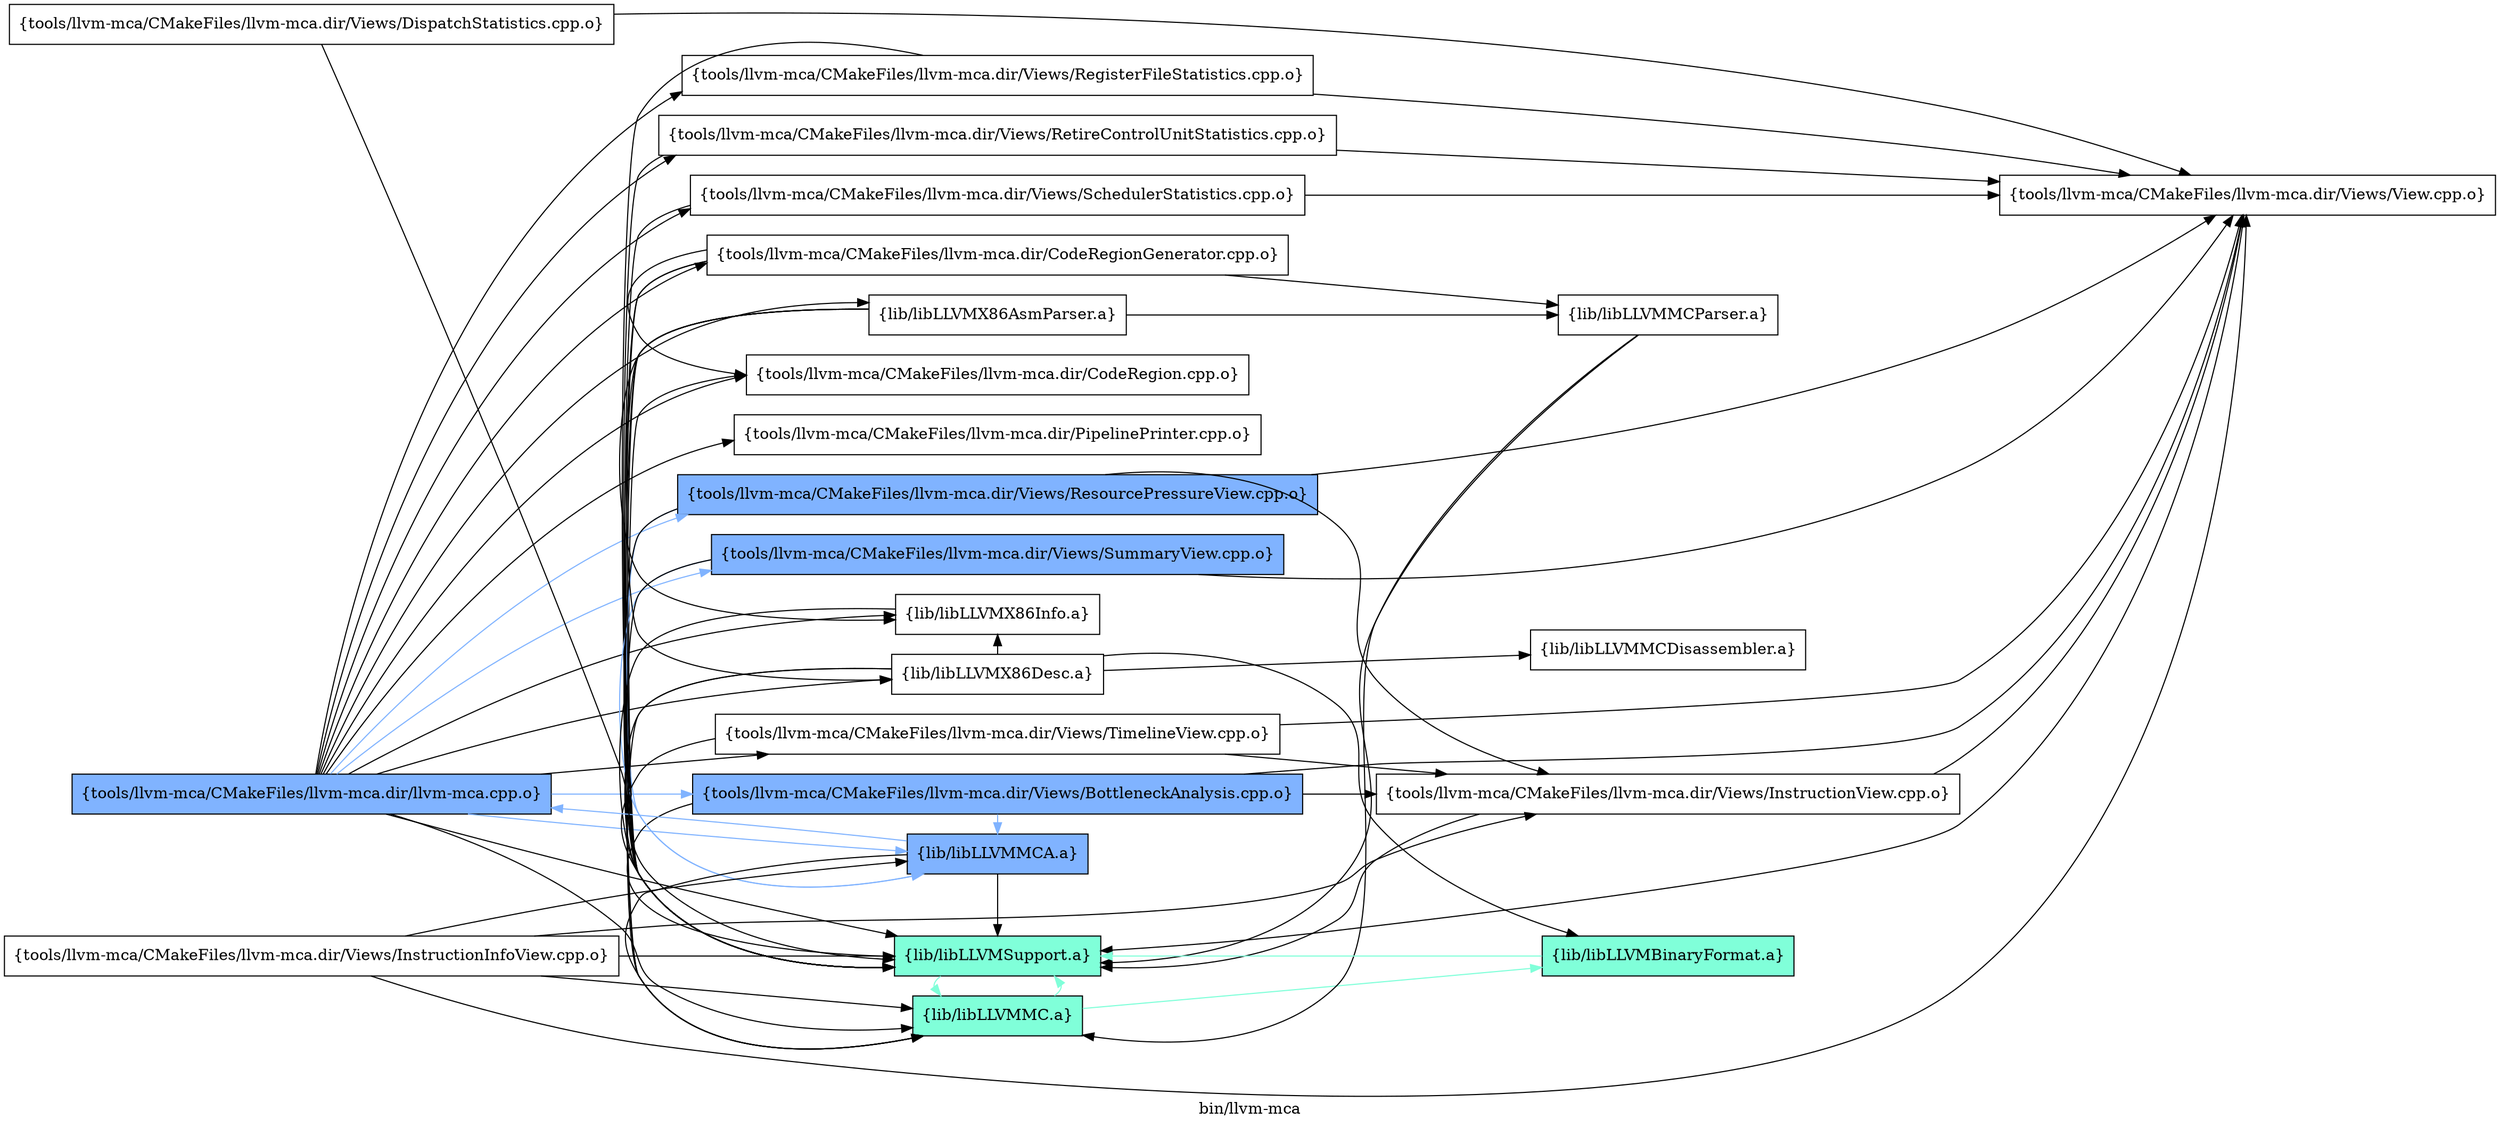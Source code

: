 digraph "bin/llvm-mca" {
	label="bin/llvm-mca";
	rankdir=LR;
	{ rank=same; Node0x561faab33a38;  }
	{ rank=same; Node0x561faab33308; Node0x561faab33588; Node0x561faab33d08; Node0x561faab34398; Node0x561faab34988; Node0x561faab31508; Node0x561faab31288; Node0x561faab32e08; Node0x561faab32b38; Node0x561faab32458; Node0x561faab324a8; Node0x561faab31f58; Node0x561faab34c58; Node0x561faab35158; Node0x561faab35658; Node0x561faab33858;  }

	Node0x561faab33a38 [shape=record,shape=box,group=2,style=filled,fillcolor="0.600000 0.5 1",label="{tools/llvm-mca/CMakeFiles/llvm-mca.dir/llvm-mca.cpp.o}"];
	Node0x561faab33a38 -> Node0x561faab33308;
	Node0x561faab33a38 -> Node0x561faab33588;
	Node0x561faab33a38 -> Node0x561faab33d08;
	Node0x561faab33a38 -> Node0x561faab34398[color="0.600000 0.5 1"];
	Node0x561faab33a38 -> Node0x561faab34988;
	Node0x561faab33a38 -> Node0x561faab31508[color="0.600000 0.5 1"];
	Node0x561faab33a38 -> Node0x561faab31288;
	Node0x561faab33a38 -> Node0x561faab32e08;
	Node0x561faab33a38 -> Node0x561faab32b38[color="0.600000 0.5 1"];
	Node0x561faab33a38 -> Node0x561faab32458;
	Node0x561faab33a38 -> Node0x561faab324a8;
	Node0x561faab33a38 -> Node0x561faab31f58;
	Node0x561faab33a38 -> Node0x561faab34c58;
	Node0x561faab33a38 -> Node0x561faab35158[color="0.600000 0.5 1"];
	Node0x561faab33a38 -> Node0x561faab35658;
	Node0x561faab33a38 -> Node0x561faab33858;
	Node0x561faab33308 [shape=record,shape=box,group=0,label="{tools/llvm-mca/CMakeFiles/llvm-mca.dir/CodeRegion.cpp.o}"];
	Node0x561faab33308 -> Node0x561faab33858;
	Node0x561faab33588 [shape=record,shape=box,group=0,label="{tools/llvm-mca/CMakeFiles/llvm-mca.dir/CodeRegionGenerator.cpp.o}"];
	Node0x561faab33588 -> Node0x561faab33308;
	Node0x561faab33588 -> Node0x561faab35658;
	Node0x561faab33588 -> Node0x561faab333a8;
	Node0x561faab33588 -> Node0x561faab33858;
	Node0x561faab33d08 [shape=record,shape=box,group=0,label="{tools/llvm-mca/CMakeFiles/llvm-mca.dir/PipelinePrinter.cpp.o}"];
	Node0x561faab34398 [shape=record,shape=box,group=2,style=filled,fillcolor="0.600000 0.5 1",label="{tools/llvm-mca/CMakeFiles/llvm-mca.dir/Views/BottleneckAnalysis.cpp.o}"];
	Node0x561faab34398 -> Node0x561faab30ab8;
	Node0x561faab34398 -> Node0x561faab34438;
	Node0x561faab34398 -> Node0x561faab35158[color="0.600000 0.5 1"];
	Node0x561faab34398 -> Node0x561faab33858;
	Node0x561faab34988 [shape=record,shape=box,group=0,label="{tools/llvm-mca/CMakeFiles/llvm-mca.dir/Views/RegisterFileStatistics.cpp.o}"];
	Node0x561faab34988 -> Node0x561faab34438;
	Node0x561faab34988 -> Node0x561faab33858;
	Node0x561faab31508 [shape=record,shape=box,group=2,style=filled,fillcolor="0.600000 0.5 1",label="{tools/llvm-mca/CMakeFiles/llvm-mca.dir/Views/ResourcePressureView.cpp.o}"];
	Node0x561faab31508 -> Node0x561faab30ab8;
	Node0x561faab31508 -> Node0x561faab34438;
	Node0x561faab31508 -> Node0x561faab35158[color="0.600000 0.5 1"];
	Node0x561faab31508 -> Node0x561faab33858;
	Node0x561faab31288 [shape=record,shape=box,group=0,label="{tools/llvm-mca/CMakeFiles/llvm-mca.dir/Views/RetireControlUnitStatistics.cpp.o}"];
	Node0x561faab31288 -> Node0x561faab34438;
	Node0x561faab31288 -> Node0x561faab33858;
	Node0x561faab32e08 [shape=record,shape=box,group=0,label="{tools/llvm-mca/CMakeFiles/llvm-mca.dir/Views/SchedulerStatistics.cpp.o}"];
	Node0x561faab32e08 -> Node0x561faab34438;
	Node0x561faab32e08 -> Node0x561faab33858;
	Node0x561faab32b38 [shape=record,shape=box,group=2,style=filled,fillcolor="0.600000 0.5 1",label="{tools/llvm-mca/CMakeFiles/llvm-mca.dir/Views/SummaryView.cpp.o}"];
	Node0x561faab32b38 -> Node0x561faab34438;
	Node0x561faab32b38 -> Node0x561faab35158[color="0.600000 0.5 1"];
	Node0x561faab32b38 -> Node0x561faab33858;
	Node0x561faab32458 [shape=record,shape=box,group=0,label="{tools/llvm-mca/CMakeFiles/llvm-mca.dir/Views/TimelineView.cpp.o}"];
	Node0x561faab32458 -> Node0x561faab30ab8;
	Node0x561faab32458 -> Node0x561faab34438;
	Node0x561faab32458 -> Node0x561faab33858;
	Node0x561faab324a8 [shape=record,shape=box,group=0,label="{lib/libLLVMX86AsmParser.a}"];
	Node0x561faab324a8 -> Node0x561faab31f58;
	Node0x561faab324a8 -> Node0x561faab35658;
	Node0x561faab324a8 -> Node0x561faab34c58;
	Node0x561faab324a8 -> Node0x561faab333a8;
	Node0x561faab324a8 -> Node0x561faab33858;
	Node0x561faab31f58 [shape=record,shape=box,group=0,label="{lib/libLLVMX86Desc.a}"];
	Node0x561faab31f58 -> Node0x561faab35658;
	Node0x561faab31f58 -> Node0x561faab33858;
	Node0x561faab31f58 -> Node0x561faab34c58;
	Node0x561faab31f58 -> Node0x561faab33da8;
	Node0x561faab31f58 -> Node0x561faab31fa8;
	Node0x561faab34c58 [shape=record,shape=box,group=0,label="{lib/libLLVMX86Info.a}"];
	Node0x561faab34c58 -> Node0x561faab33858;
	Node0x561faab35158 [shape=record,shape=box,group=2,style=filled,fillcolor="0.600000 0.5 1",label="{lib/libLLVMMCA.a}"];
	Node0x561faab35158 -> Node0x561faab33858;
	Node0x561faab35158 -> Node0x561faab33a38[color="0.600000 0.5 1"];
	Node0x561faab35158 -> Node0x561faab35658;
	Node0x561faab35658 [shape=record,shape=box,group=1,style=filled,fillcolor="0.450000 0.5 1",label="{lib/libLLVMMC.a}"];
	Node0x561faab35658 -> Node0x561faab33858[color="0.450000 0.5 1"];
	Node0x561faab35658 -> Node0x561faab31fa8[color="0.450000 0.5 1"];
	Node0x561faab33858 [shape=record,shape=box,group=1,style=filled,fillcolor="0.450000 0.5 1",label="{lib/libLLVMSupport.a}"];
	Node0x561faab33858 -> Node0x561faab35658[color="0.450000 0.5 1"];
	Node0x561faab333a8 [shape=record,shape=box,group=0,label="{lib/libLLVMMCParser.a}"];
	Node0x561faab333a8 -> Node0x561faab35658;
	Node0x561faab333a8 -> Node0x561faab33858;
	Node0x561faab30ab8 [shape=record,shape=box,group=0,label="{tools/llvm-mca/CMakeFiles/llvm-mca.dir/Views/InstructionView.cpp.o}"];
	Node0x561faab30ab8 -> Node0x561faab34438;
	Node0x561faab30ab8 -> Node0x561faab33858;
	Node0x561faab34438 [shape=record,shape=box,group=0,label="{tools/llvm-mca/CMakeFiles/llvm-mca.dir/Views/View.cpp.o}"];
	Node0x561faab34438 -> Node0x561faab33858;
	Node0x561faab34bb8 [shape=record,shape=box,group=0,label="{tools/llvm-mca/CMakeFiles/llvm-mca.dir/Views/DispatchStatistics.cpp.o}"];
	Node0x561faab34bb8 -> Node0x561faab34438;
	Node0x561faab34bb8 -> Node0x561faab33858;
	Node0x561faab35248 [shape=record,shape=box,group=0,label="{tools/llvm-mca/CMakeFiles/llvm-mca.dir/Views/InstructionInfoView.cpp.o}"];
	Node0x561faab35248 -> Node0x561faab30ab8;
	Node0x561faab35248 -> Node0x561faab34438;
	Node0x561faab35248 -> Node0x561faab35658;
	Node0x561faab35248 -> Node0x561faab35158;
	Node0x561faab35248 -> Node0x561faab33858;
	Node0x561faab33da8 [shape=record,shape=box,group=0,label="{lib/libLLVMMCDisassembler.a}"];
	Node0x561faab31fa8 [shape=record,shape=box,group=1,style=filled,fillcolor="0.450000 0.5 1",label="{lib/libLLVMBinaryFormat.a}"];
	Node0x561faab31fa8 -> Node0x561faab33858[color="0.450000 0.5 1"];
}
